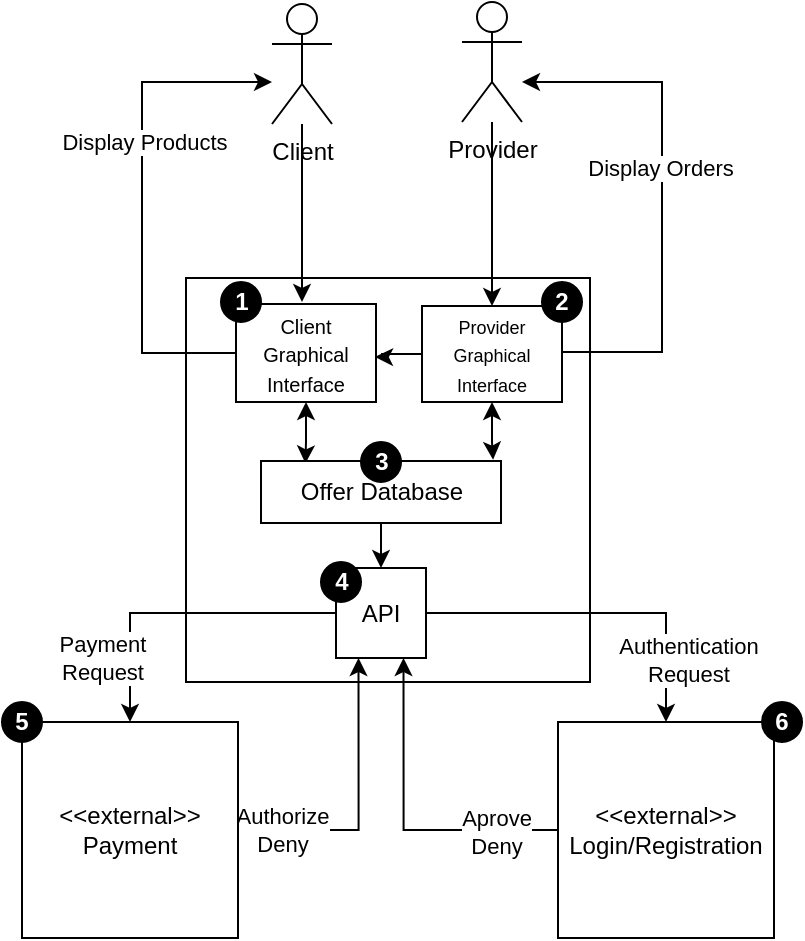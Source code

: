 <mxfile version="19.0.3" type="github">
  <diagram id="sEQqUNNo2czjuSJTAVwh" name="Page-1">
    <mxGraphModel dx="1038" dy="536" grid="1" gridSize="10" guides="1" tooltips="1" connect="1" arrows="1" fold="1" page="1" pageScale="1" pageWidth="827" pageHeight="1169" math="0" shadow="0">
      <root>
        <mxCell id="0" />
        <mxCell id="1" parent="0" />
        <mxCell id="0XRb7Jwyh2wc5KVwc6p0-2" value="Provider" style="shape=umlActor;verticalLabelPosition=bottom;verticalAlign=top;html=1;outlineConnect=0;" parent="1" vertex="1">
          <mxGeometry x="350" y="140" width="30" height="60" as="geometry" />
        </mxCell>
        <mxCell id="0XRb7Jwyh2wc5KVwc6p0-8" value="&lt;div align=&quot;center&quot;&gt;&lt;br&gt;&lt;/div&gt;" style="whiteSpace=wrap;html=1;aspect=fixed;align=center;" parent="1" vertex="1">
          <mxGeometry x="212" y="278" width="202" height="202" as="geometry" />
        </mxCell>
        <mxCell id="5KqHmV9YIozL0LBUB5xf-10" style="edgeStyle=orthogonalEdgeStyle;rounded=0;orthogonalLoop=1;jettySize=auto;html=1;" parent="1" source="0XRb7Jwyh2wc5KVwc6p0-7" edge="1">
          <mxGeometry relative="1" as="geometry">
            <mxPoint x="260" y="200" as="sourcePoint" />
            <mxPoint x="270" y="290" as="targetPoint" />
            <Array as="points" />
          </mxGeometry>
        </mxCell>
        <mxCell id="0XRb7Jwyh2wc5KVwc6p0-7" value="Client" style="shape=umlActor;verticalLabelPosition=bottom;verticalAlign=top;html=1;outlineConnect=0;" parent="1" vertex="1">
          <mxGeometry x="255" y="141" width="30" height="60" as="geometry" />
        </mxCell>
        <mxCell id="5KqHmV9YIozL0LBUB5xf-22" style="edgeStyle=orthogonalEdgeStyle;rounded=0;orthogonalLoop=1;jettySize=auto;html=1;entryX=0.75;entryY=1;entryDx=0;entryDy=0;" parent="1" source="0XRb7Jwyh2wc5KVwc6p0-10" target="5KqHmV9YIozL0LBUB5xf-1" edge="1">
          <mxGeometry relative="1" as="geometry" />
        </mxCell>
        <mxCell id="5KqHmV9YIozL0LBUB5xf-24" value="&lt;div&gt;Aprove&lt;/div&gt;&lt;div&gt;Deny&lt;/div&gt;" style="edgeLabel;html=1;align=center;verticalAlign=middle;resizable=0;points=[];" parent="5KqHmV9YIozL0LBUB5xf-22" vertex="1" connectable="0">
          <mxGeometry x="-0.46" y="1" relative="1" as="geometry">
            <mxPoint x="13" as="offset" />
          </mxGeometry>
        </mxCell>
        <mxCell id="0XRb7Jwyh2wc5KVwc6p0-10" value="&lt;div align=&quot;center&quot;&gt;&amp;lt;&amp;lt;external&amp;gt;&amp;gt;&lt;/div&gt;&lt;div align=&quot;center&quot;&gt;Login/Registration&lt;br&gt;&lt;/div&gt;" style="whiteSpace=wrap;html=1;aspect=fixed;align=center;" parent="1" vertex="1">
          <mxGeometry x="398" y="500" width="108" height="108" as="geometry" />
        </mxCell>
        <mxCell id="5KqHmV9YIozL0LBUB5xf-23" style="edgeStyle=orthogonalEdgeStyle;rounded=0;orthogonalLoop=1;jettySize=auto;html=1;entryX=0.25;entryY=1;entryDx=0;entryDy=0;" parent="1" source="0XRb7Jwyh2wc5KVwc6p0-11" target="5KqHmV9YIozL0LBUB5xf-1" edge="1">
          <mxGeometry relative="1" as="geometry" />
        </mxCell>
        <mxCell id="5KqHmV9YIozL0LBUB5xf-25" value="&lt;div&gt;Authorize&lt;/div&gt;&lt;div&gt;Deny&lt;br&gt;&lt;/div&gt;" style="edgeLabel;html=1;align=center;verticalAlign=middle;resizable=0;points=[];" parent="5KqHmV9YIozL0LBUB5xf-23" vertex="1" connectable="0">
          <mxGeometry x="-0.498" relative="1" as="geometry">
            <mxPoint x="-15" as="offset" />
          </mxGeometry>
        </mxCell>
        <mxCell id="0XRb7Jwyh2wc5KVwc6p0-11" value="&lt;div align=&quot;center&quot;&gt;&amp;lt;&amp;lt;external&amp;gt;&amp;gt;&lt;/div&gt;&lt;div align=&quot;center&quot;&gt;Payment&lt;br&gt;&lt;/div&gt;" style="whiteSpace=wrap;html=1;aspect=fixed;align=center;" parent="1" vertex="1">
          <mxGeometry x="130" y="500" width="108" height="108" as="geometry" />
        </mxCell>
        <mxCell id="5KqHmV9YIozL0LBUB5xf-2" style="edgeStyle=orthogonalEdgeStyle;rounded=0;orthogonalLoop=1;jettySize=auto;html=1;entryX=0.5;entryY=0;entryDx=0;entryDy=0;" parent="1" source="5KqHmV9YIozL0LBUB5xf-1" target="0XRb7Jwyh2wc5KVwc6p0-11" edge="1">
          <mxGeometry relative="1" as="geometry" />
        </mxCell>
        <mxCell id="5KqHmV9YIozL0LBUB5xf-20" value="&lt;div&gt;Payment&lt;/div&gt;&lt;div&gt;Request&lt;br&gt;&lt;/div&gt;" style="edgeLabel;html=1;align=center;verticalAlign=middle;resizable=0;points=[];" parent="5KqHmV9YIozL0LBUB5xf-2" vertex="1" connectable="0">
          <mxGeometry x="0.307" y="-3" relative="1" as="geometry">
            <mxPoint x="-11" y="22" as="offset" />
          </mxGeometry>
        </mxCell>
        <mxCell id="5KqHmV9YIozL0LBUB5xf-3" style="edgeStyle=orthogonalEdgeStyle;rounded=0;orthogonalLoop=1;jettySize=auto;html=1;entryX=0.5;entryY=0;entryDx=0;entryDy=0;" parent="1" source="5KqHmV9YIozL0LBUB5xf-1" target="0XRb7Jwyh2wc5KVwc6p0-10" edge="1">
          <mxGeometry relative="1" as="geometry" />
        </mxCell>
        <mxCell id="5KqHmV9YIozL0LBUB5xf-19" value="&lt;div&gt;Authentication&lt;/div&gt;&lt;div&gt;Request&lt;/div&gt;" style="edgeLabel;html=1;align=center;verticalAlign=middle;resizable=0;points=[];" parent="5KqHmV9YIozL0LBUB5xf-3" vertex="1" connectable="0">
          <mxGeometry x="0.354" y="-1" relative="1" as="geometry">
            <mxPoint x="13" y="22" as="offset" />
          </mxGeometry>
        </mxCell>
        <mxCell id="5KqHmV9YIozL0LBUB5xf-1" value="API" style="whiteSpace=wrap;html=1;aspect=fixed;align=center;" parent="1" vertex="1">
          <mxGeometry x="287" y="423" width="45" height="45" as="geometry" />
        </mxCell>
        <mxCell id="5KqHmV9YIozL0LBUB5xf-14" style="edgeStyle=orthogonalEdgeStyle;rounded=0;orthogonalLoop=1;jettySize=auto;html=1;" parent="1" source="5KqHmV9YIozL0LBUB5xf-7" target="0XRb7Jwyh2wc5KVwc6p0-7" edge="1">
          <mxGeometry relative="1" as="geometry">
            <Array as="points">
              <mxPoint x="190" y="315" />
              <mxPoint x="190" y="180" />
            </Array>
          </mxGeometry>
        </mxCell>
        <mxCell id="5KqHmV9YIozL0LBUB5xf-15" value="Display Products" style="edgeLabel;html=1;align=center;verticalAlign=middle;resizable=0;points=[];" parent="5KqHmV9YIozL0LBUB5xf-14" vertex="1" connectable="0">
          <mxGeometry x="0.238" y="-1" relative="1" as="geometry">
            <mxPoint as="offset" />
          </mxGeometry>
        </mxCell>
        <mxCell id="5KqHmV9YIozL0LBUB5xf-28" style="edgeStyle=orthogonalEdgeStyle;rounded=0;orthogonalLoop=1;jettySize=auto;html=1;startArrow=classic;startFill=1;entryX=0.185;entryY=0.039;entryDx=0;entryDy=0;entryPerimeter=0;" parent="1" source="5KqHmV9YIozL0LBUB5xf-7" target="5KqHmV9YIozL0LBUB5xf-27" edge="1">
          <mxGeometry relative="1" as="geometry">
            <mxPoint x="270" y="370" as="targetPoint" />
          </mxGeometry>
        </mxCell>
        <mxCell id="5KqHmV9YIozL0LBUB5xf-7" value="&lt;font style=&quot;font-size: 10px;&quot;&gt;Client Graphical Interface&lt;/font&gt;" style="rounded=0;whiteSpace=wrap;html=1;" parent="1" vertex="1">
          <mxGeometry x="237" y="291" width="70" height="49" as="geometry" />
        </mxCell>
        <mxCell id="5KqHmV9YIozL0LBUB5xf-12" style="edgeStyle=orthogonalEdgeStyle;rounded=0;orthogonalLoop=1;jettySize=auto;html=1;" parent="1" source="5KqHmV9YIozL0LBUB5xf-8" target="0XRb7Jwyh2wc5KVwc6p0-2" edge="1">
          <mxGeometry relative="1" as="geometry">
            <mxPoint x="500" y="180" as="targetPoint" />
            <Array as="points">
              <mxPoint x="450" y="315" />
              <mxPoint x="450" y="180" />
            </Array>
          </mxGeometry>
        </mxCell>
        <mxCell id="5KqHmV9YIozL0LBUB5xf-13" value="Display Orders" style="edgeLabel;html=1;align=center;verticalAlign=middle;resizable=0;points=[];" parent="5KqHmV9YIozL0LBUB5xf-12" vertex="1" connectable="0">
          <mxGeometry x="0.117" y="1" relative="1" as="geometry">
            <mxPoint as="offset" />
          </mxGeometry>
        </mxCell>
        <mxCell id="5KqHmV9YIozL0LBUB5xf-29" style="edgeStyle=orthogonalEdgeStyle;rounded=0;orthogonalLoop=1;jettySize=auto;html=1;entryX=0.967;entryY=-0.022;entryDx=0;entryDy=0;entryPerimeter=0;endArrow=classic;endFill=1;startArrow=classic;startFill=1;" parent="1" source="5KqHmV9YIozL0LBUB5xf-8" target="5KqHmV9YIozL0LBUB5xf-27" edge="1">
          <mxGeometry relative="1" as="geometry" />
        </mxCell>
        <mxCell id="nmTlqVQciV6P7d-cFu-y-1" style="edgeStyle=orthogonalEdgeStyle;rounded=0;orthogonalLoop=1;jettySize=auto;html=1;entryX=0.993;entryY=0.54;entryDx=0;entryDy=0;entryPerimeter=0;" parent="1" source="5KqHmV9YIozL0LBUB5xf-8" target="5KqHmV9YIozL0LBUB5xf-7" edge="1">
          <mxGeometry relative="1" as="geometry" />
        </mxCell>
        <mxCell id="5KqHmV9YIozL0LBUB5xf-8" value="&lt;font style=&quot;font-size: 9px;&quot;&gt;Provider Graphical Interface&lt;/font&gt;" style="rounded=0;whiteSpace=wrap;html=1;" parent="1" vertex="1">
          <mxGeometry x="330" y="292" width="70" height="48" as="geometry" />
        </mxCell>
        <mxCell id="5KqHmV9YIozL0LBUB5xf-11" style="edgeStyle=orthogonalEdgeStyle;rounded=0;orthogonalLoop=1;jettySize=auto;html=1;" parent="1" source="0XRb7Jwyh2wc5KVwc6p0-2" target="5KqHmV9YIozL0LBUB5xf-8" edge="1">
          <mxGeometry relative="1" as="geometry" />
        </mxCell>
        <mxCell id="5KqHmV9YIozL0LBUB5xf-30" style="edgeStyle=orthogonalEdgeStyle;rounded=0;orthogonalLoop=1;jettySize=auto;html=1;entryX=0.5;entryY=0;entryDx=0;entryDy=0;" parent="1" source="5KqHmV9YIozL0LBUB5xf-27" target="5KqHmV9YIozL0LBUB5xf-1" edge="1">
          <mxGeometry relative="1" as="geometry" />
        </mxCell>
        <mxCell id="5KqHmV9YIozL0LBUB5xf-27" value="Offer Database" style="rounded=0;whiteSpace=wrap;html=1;" parent="1" vertex="1">
          <mxGeometry x="249.5" y="369.5" width="120" height="31" as="geometry" />
        </mxCell>
        <mxCell id="aqWsSTkyeZk-4oOpERTX-1" value="2" style="ellipse;whiteSpace=wrap;html=1;aspect=fixed;fillColor=#000000;fontColor=#FFFFFF;fontStyle=1" parent="1" vertex="1">
          <mxGeometry x="390" y="280" width="20" height="20" as="geometry" />
        </mxCell>
        <mxCell id="aqWsSTkyeZk-4oOpERTX-2" value="1" style="ellipse;whiteSpace=wrap;html=1;aspect=fixed;fillColor=#000000;fontColor=#FFFFFF;fontStyle=1" parent="1" vertex="1">
          <mxGeometry x="229.5" y="280" width="20" height="20" as="geometry" />
        </mxCell>
        <mxCell id="aqWsSTkyeZk-4oOpERTX-3" value="3" style="ellipse;whiteSpace=wrap;html=1;aspect=fixed;fillColor=#000000;fontColor=#FFFFFF;fontStyle=1" parent="1" vertex="1">
          <mxGeometry x="299.5" y="360" width="20" height="20" as="geometry" />
        </mxCell>
        <mxCell id="aqWsSTkyeZk-4oOpERTX-5" value="4" style="ellipse;whiteSpace=wrap;html=1;aspect=fixed;fillColor=#000000;fontColor=#FFFFFF;fontStyle=1" parent="1" vertex="1">
          <mxGeometry x="279.5" y="420" width="20" height="20" as="geometry" />
        </mxCell>
        <mxCell id="aqWsSTkyeZk-4oOpERTX-6" value="5" style="ellipse;whiteSpace=wrap;html=1;aspect=fixed;fillColor=#000000;fontColor=#FFFFFF;fontStyle=1" parent="1" vertex="1">
          <mxGeometry x="120" y="490" width="20" height="20" as="geometry" />
        </mxCell>
        <mxCell id="aqWsSTkyeZk-4oOpERTX-7" value="6" style="ellipse;whiteSpace=wrap;html=1;aspect=fixed;fillColor=#000000;fontColor=#FFFFFF;fontStyle=1" parent="1" vertex="1">
          <mxGeometry x="500" y="490" width="20" height="20" as="geometry" />
        </mxCell>
      </root>
    </mxGraphModel>
  </diagram>
</mxfile>
